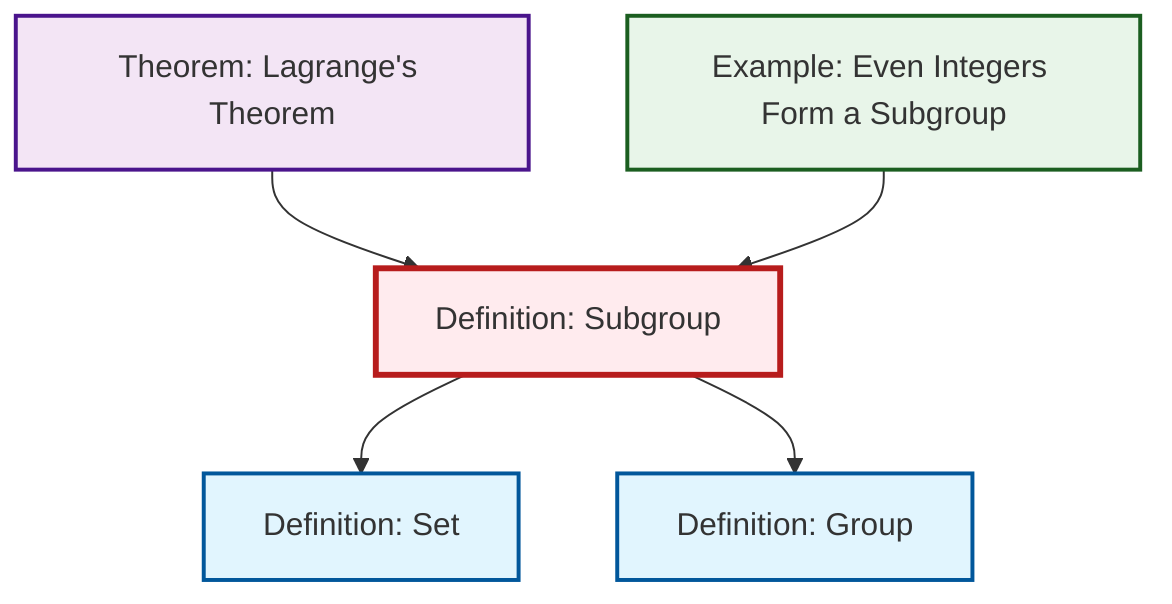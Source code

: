 graph TD
    classDef definition fill:#e1f5fe,stroke:#01579b,stroke-width:2px
    classDef theorem fill:#f3e5f5,stroke:#4a148c,stroke-width:2px
    classDef axiom fill:#fff3e0,stroke:#e65100,stroke-width:2px
    classDef example fill:#e8f5e9,stroke:#1b5e20,stroke-width:2px
    classDef current fill:#ffebee,stroke:#b71c1c,stroke-width:3px
    def-set["Definition: Set"]:::definition
    ex-even-integers-subgroup["Example: Even Integers Form a Subgroup"]:::example
    def-group["Definition: Group"]:::definition
    def-subgroup["Definition: Subgroup"]:::definition
    thm-lagrange["Theorem: Lagrange's Theorem"]:::theorem
    thm-lagrange --> def-subgroup
    ex-even-integers-subgroup --> def-subgroup
    def-subgroup --> def-set
    def-subgroup --> def-group
    class def-subgroup current